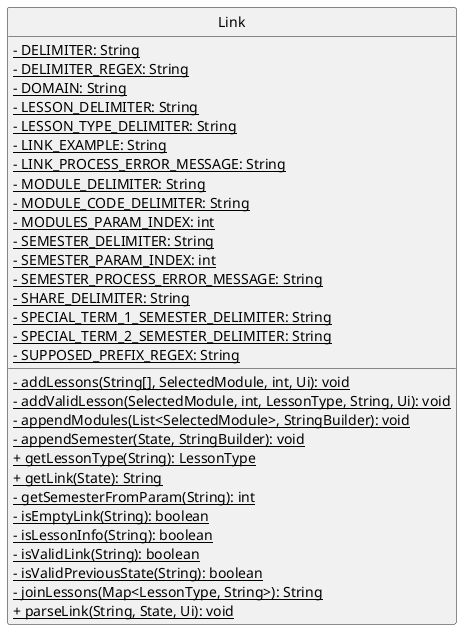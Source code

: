 @startuml
'https://plantuml.com/sequence-diagram
hide circle
skinparam classAttributeIconSize 0

class Link {
    <u>- DELIMITER: String
    <u>- DELIMITER_REGEX: String
    <u>- DOMAIN: String
    <u>- LESSON_DELIMITER: String
    <u>- LESSON_TYPE_DELIMITER: String
    <u>- LINK_EXAMPLE: String
    <u>- LINK_PROCESS_ERROR_MESSAGE: String
    <u>- MODULE_DELIMITER: String
    <u>- MODULE_CODE_DELIMITER: String
    <u>- MODULES_PARAM_INDEX: int
    <u>- SEMESTER_DELIMITER: String
    <u>- SEMESTER_PARAM_INDEX: int
    <u>- SEMESTER_PROCESS_ERROR_MESSAGE: String
    <u>- SHARE_DELIMITER: String
    <u>- SPECIAL_TERM_1_SEMESTER_DELIMITER: String
    <u>- SPECIAL_TERM_2_SEMESTER_DELIMITER: String
    <u>- SUPPOSED_PREFIX_REGEX: String

    <u>- addLessons(String[], SelectedModule, int, Ui): void
    <u>- addValidLesson(SelectedModule, int, LessonType, String, Ui): void
    <u>- appendModules(List<SelectedModule>, StringBuilder): void
    <u>- appendSemester(State, StringBuilder): void
    <u>+ getLessonType(String): LessonType
    <u>+ getLink(State): String
    <u>- getSemesterFromParam(String): int
    <u>- isEmptyLink(String): boolean
    <u>- isLessonInfo(String): boolean
    <u>- isValidLink(String): boolean
    <u>- isValidPreviousState(String): boolean
    <u>- joinLessons(Map<LessonType, String>): String
    <u>+ parseLink(String, State, Ui): void
}
@enduml